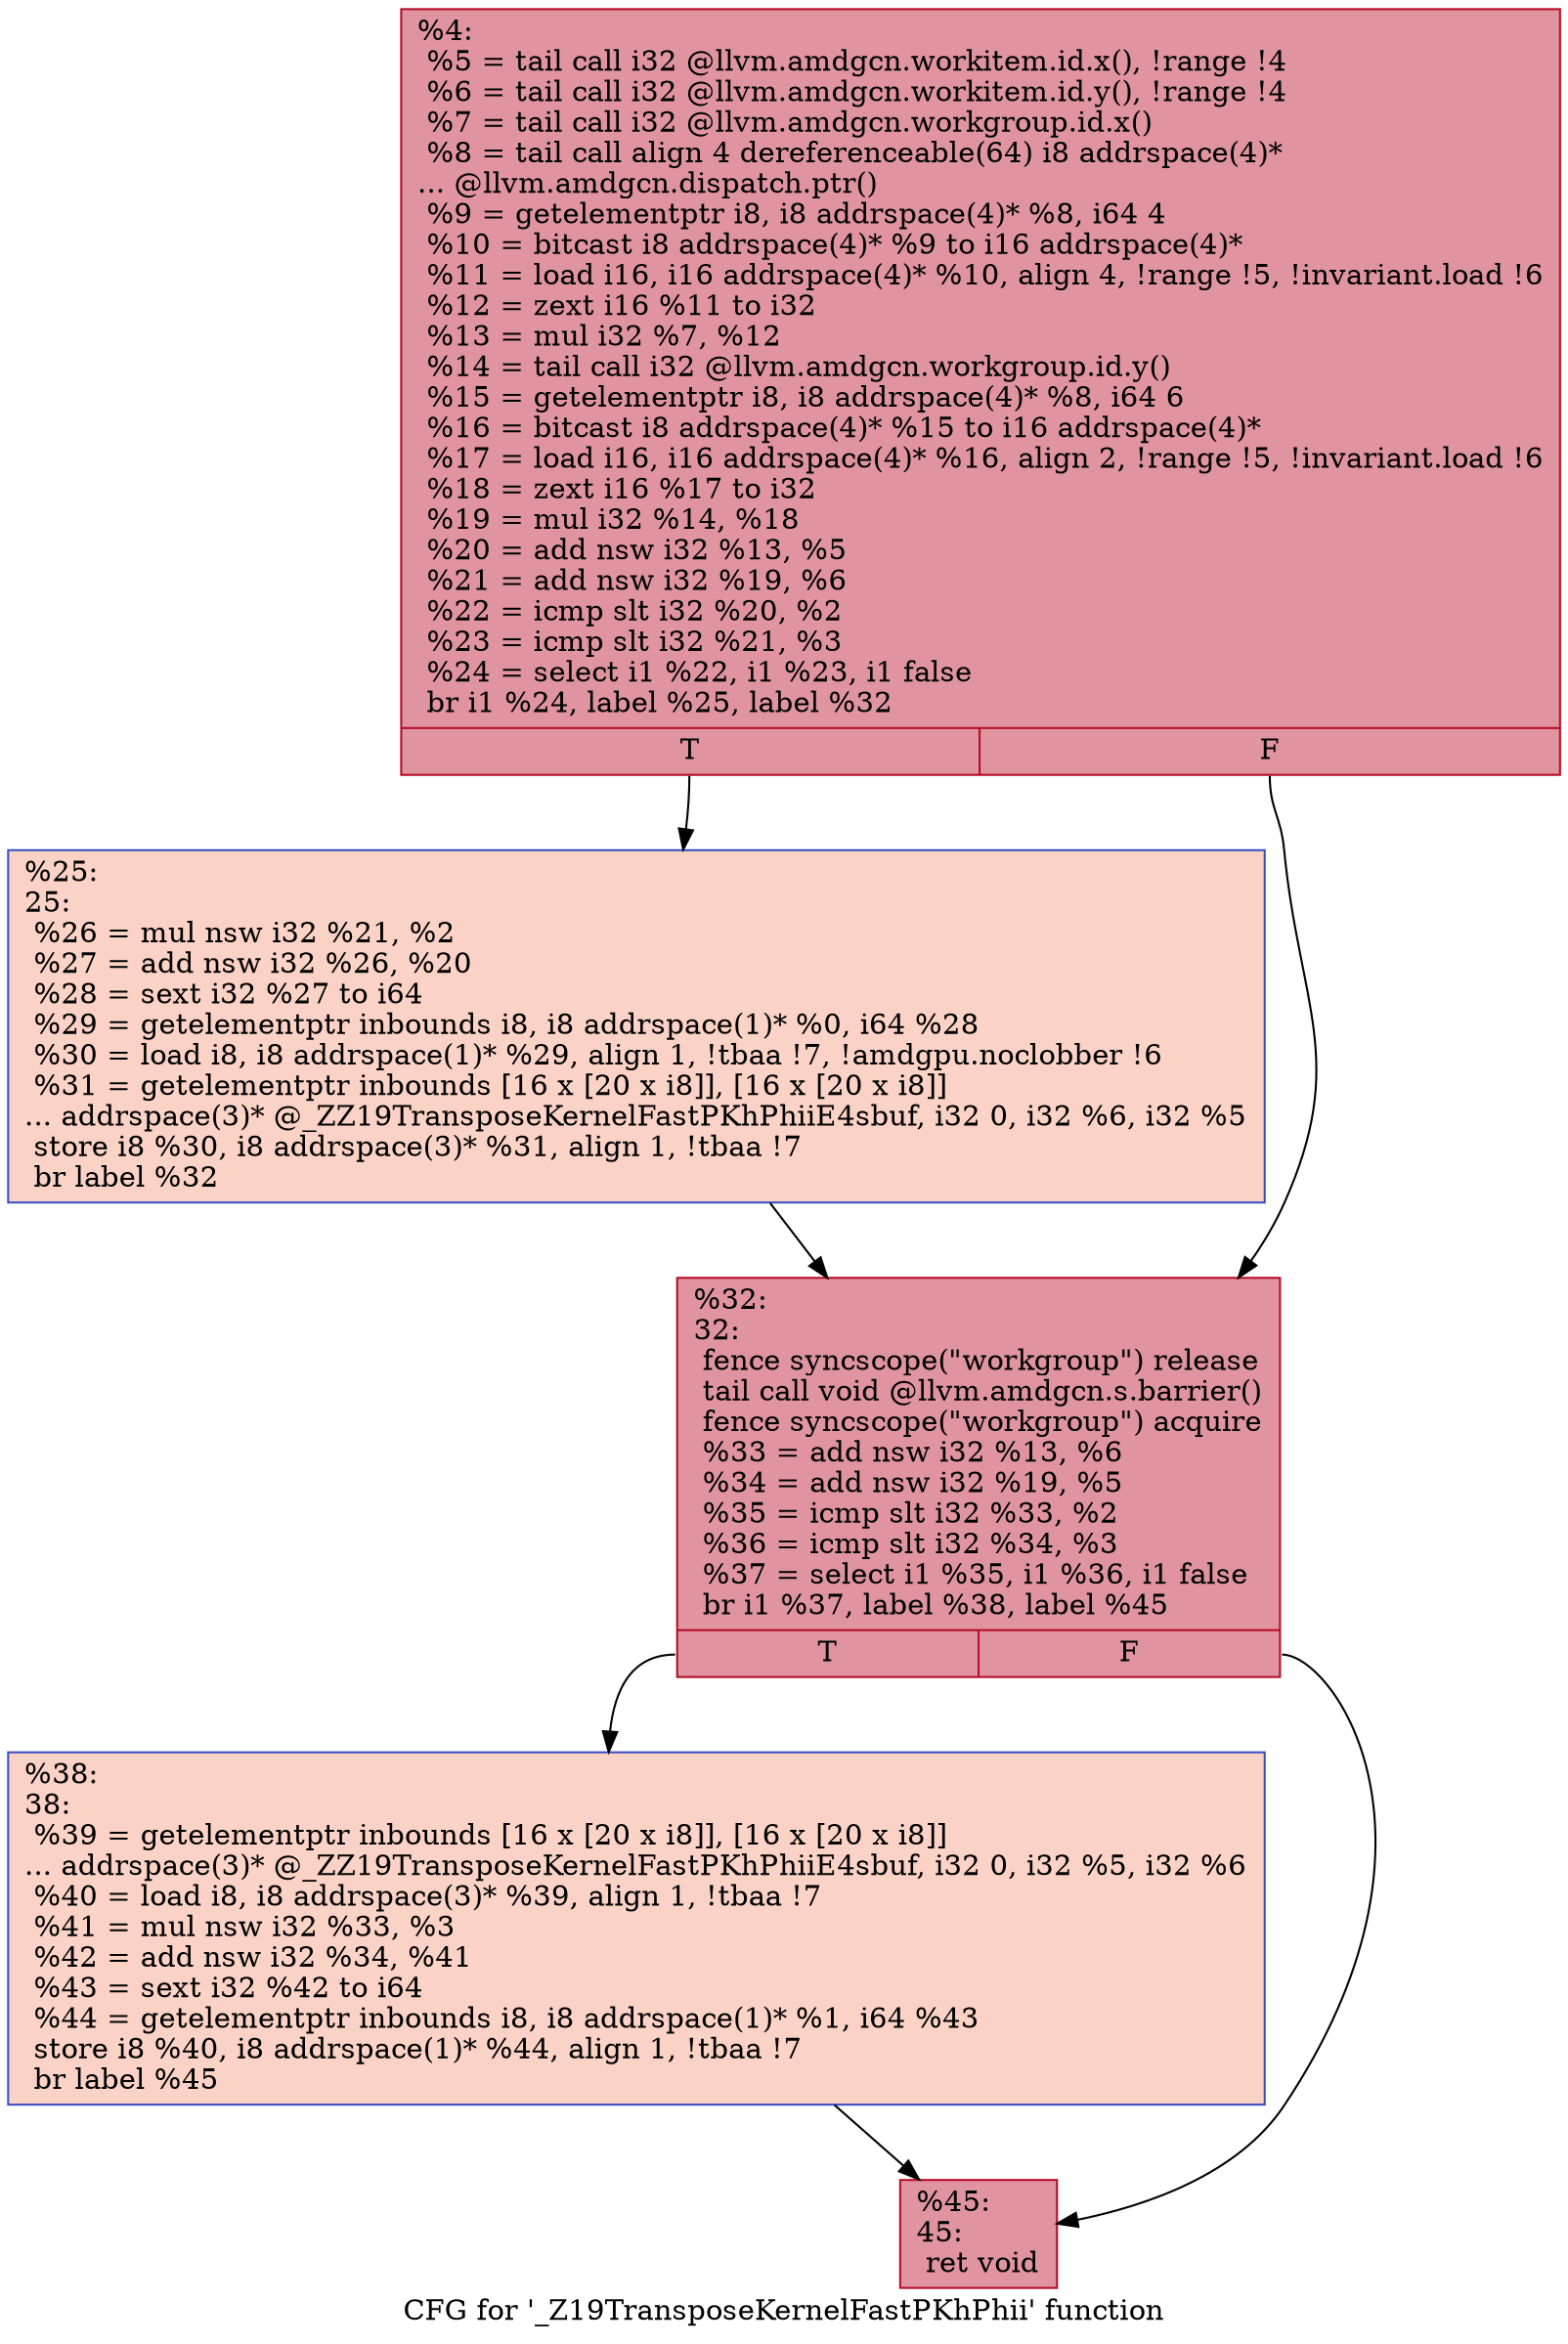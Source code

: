 digraph "CFG for '_Z19TransposeKernelFastPKhPhii' function" {
	label="CFG for '_Z19TransposeKernelFastPKhPhii' function";

	Node0x538c2f0 [shape=record,color="#b70d28ff", style=filled, fillcolor="#b70d2870",label="{%4:\l  %5 = tail call i32 @llvm.amdgcn.workitem.id.x(), !range !4\l  %6 = tail call i32 @llvm.amdgcn.workitem.id.y(), !range !4\l  %7 = tail call i32 @llvm.amdgcn.workgroup.id.x()\l  %8 = tail call align 4 dereferenceable(64) i8 addrspace(4)*\l... @llvm.amdgcn.dispatch.ptr()\l  %9 = getelementptr i8, i8 addrspace(4)* %8, i64 4\l  %10 = bitcast i8 addrspace(4)* %9 to i16 addrspace(4)*\l  %11 = load i16, i16 addrspace(4)* %10, align 4, !range !5, !invariant.load !6\l  %12 = zext i16 %11 to i32\l  %13 = mul i32 %7, %12\l  %14 = tail call i32 @llvm.amdgcn.workgroup.id.y()\l  %15 = getelementptr i8, i8 addrspace(4)* %8, i64 6\l  %16 = bitcast i8 addrspace(4)* %15 to i16 addrspace(4)*\l  %17 = load i16, i16 addrspace(4)* %16, align 2, !range !5, !invariant.load !6\l  %18 = zext i16 %17 to i32\l  %19 = mul i32 %14, %18\l  %20 = add nsw i32 %13, %5\l  %21 = add nsw i32 %19, %6\l  %22 = icmp slt i32 %20, %2\l  %23 = icmp slt i32 %21, %3\l  %24 = select i1 %22, i1 %23, i1 false\l  br i1 %24, label %25, label %32\l|{<s0>T|<s1>F}}"];
	Node0x538c2f0:s0 -> Node0x538fdd0;
	Node0x538c2f0:s1 -> Node0x538fe60;
	Node0x538fdd0 [shape=record,color="#3d50c3ff", style=filled, fillcolor="#f59c7d70",label="{%25:\l25:                                               \l  %26 = mul nsw i32 %21, %2\l  %27 = add nsw i32 %26, %20\l  %28 = sext i32 %27 to i64\l  %29 = getelementptr inbounds i8, i8 addrspace(1)* %0, i64 %28\l  %30 = load i8, i8 addrspace(1)* %29, align 1, !tbaa !7, !amdgpu.noclobber !6\l  %31 = getelementptr inbounds [16 x [20 x i8]], [16 x [20 x i8]]\l... addrspace(3)* @_ZZ19TransposeKernelFastPKhPhiiE4sbuf, i32 0, i32 %6, i32 %5\l  store i8 %30, i8 addrspace(3)* %31, align 1, !tbaa !7\l  br label %32\l}"];
	Node0x538fdd0 -> Node0x538fe60;
	Node0x538fe60 [shape=record,color="#b70d28ff", style=filled, fillcolor="#b70d2870",label="{%32:\l32:                                               \l  fence syncscope(\"workgroup\") release\l  tail call void @llvm.amdgcn.s.barrier()\l  fence syncscope(\"workgroup\") acquire\l  %33 = add nsw i32 %13, %6\l  %34 = add nsw i32 %19, %5\l  %35 = icmp slt i32 %33, %2\l  %36 = icmp slt i32 %34, %3\l  %37 = select i1 %35, i1 %36, i1 false\l  br i1 %37, label %38, label %45\l|{<s0>T|<s1>F}}"];
	Node0x538fe60:s0 -> Node0x53912e0;
	Node0x538fe60:s1 -> Node0x5391330;
	Node0x53912e0 [shape=record,color="#3d50c3ff", style=filled, fillcolor="#f59c7d70",label="{%38:\l38:                                               \l  %39 = getelementptr inbounds [16 x [20 x i8]], [16 x [20 x i8]]\l... addrspace(3)* @_ZZ19TransposeKernelFastPKhPhiiE4sbuf, i32 0, i32 %5, i32 %6\l  %40 = load i8, i8 addrspace(3)* %39, align 1, !tbaa !7\l  %41 = mul nsw i32 %33, %3\l  %42 = add nsw i32 %34, %41\l  %43 = sext i32 %42 to i64\l  %44 = getelementptr inbounds i8, i8 addrspace(1)* %1, i64 %43\l  store i8 %40, i8 addrspace(1)* %44, align 1, !tbaa !7\l  br label %45\l}"];
	Node0x53912e0 -> Node0x5391330;
	Node0x5391330 [shape=record,color="#b70d28ff", style=filled, fillcolor="#b70d2870",label="{%45:\l45:                                               \l  ret void\l}"];
}
